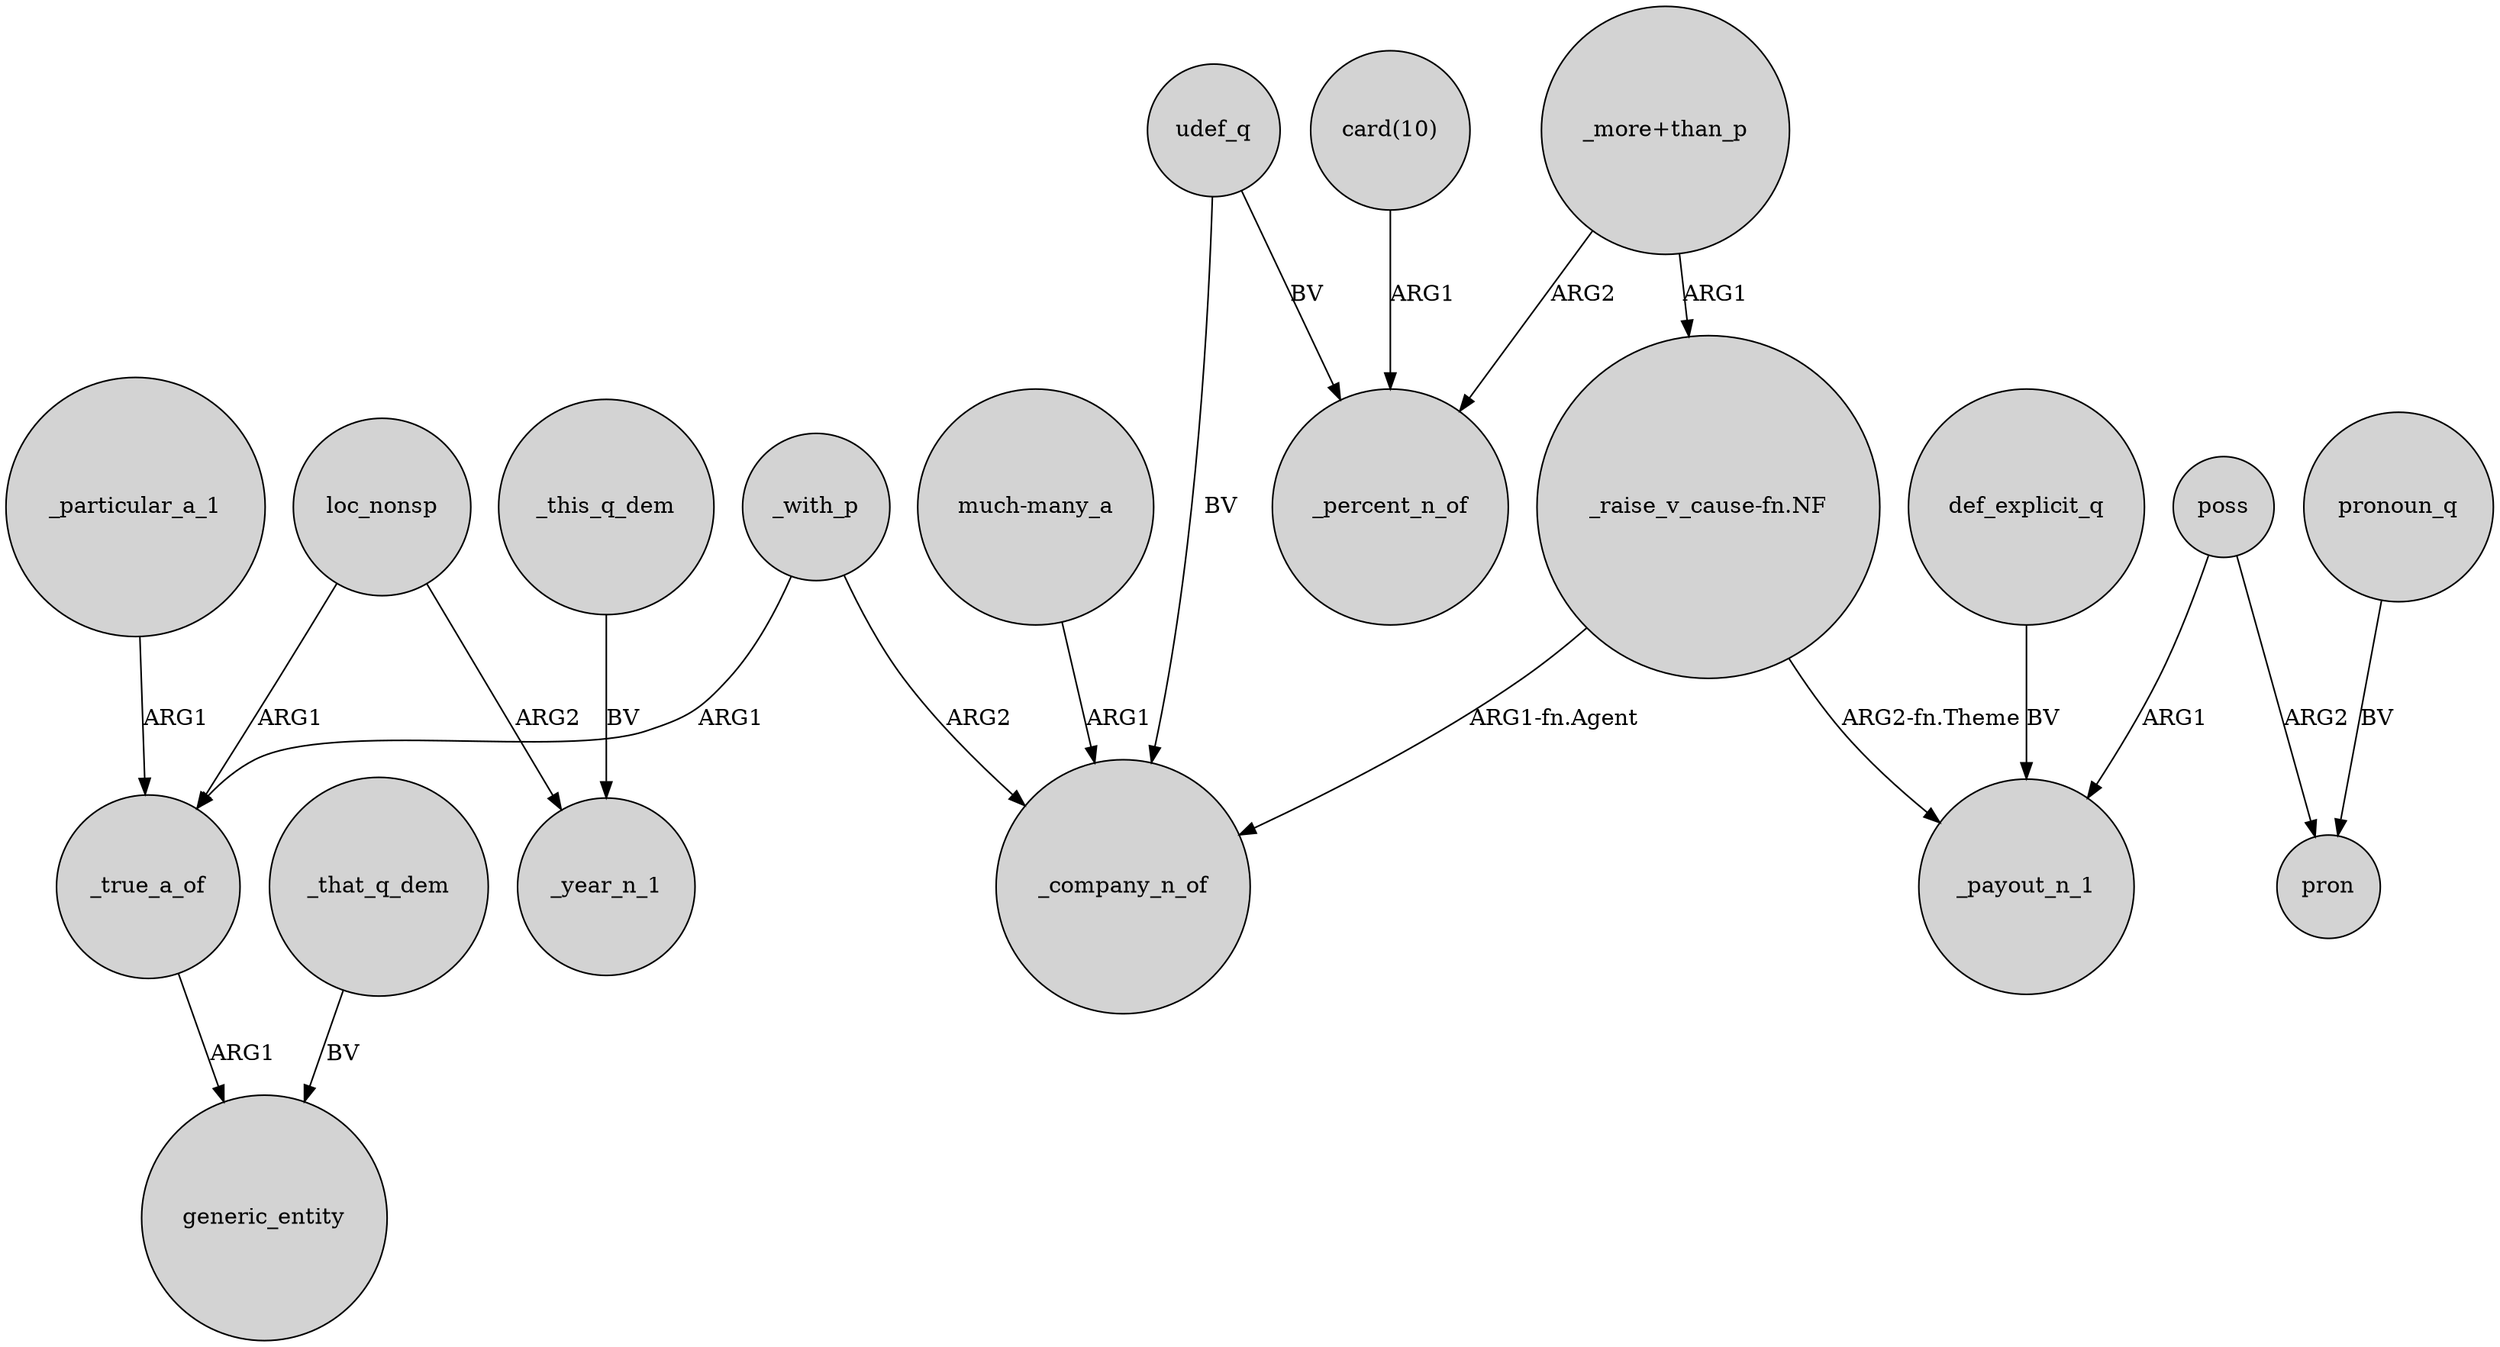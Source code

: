 digraph {
	node [shape=circle style=filled]
	_particular_a_1 -> _true_a_of [label=ARG1]
	poss -> pron [label=ARG2]
	_that_q_dem -> generic_entity [label=BV]
	"_more+than_p" -> "_raise_v_cause-fn.NF" [label=ARG1]
	_this_q_dem -> _year_n_1 [label=BV]
	def_explicit_q -> _payout_n_1 [label=BV]
	loc_nonsp -> _true_a_of [label=ARG1]
	"_raise_v_cause-fn.NF" -> _company_n_of [label="ARG1-fn.Agent"]
	"_more+than_p" -> _percent_n_of [label=ARG2]
	pronoun_q -> pron [label=BV]
	"much-many_a" -> _company_n_of [label=ARG1]
	"card(10)" -> _percent_n_of [label=ARG1]
	_with_p -> _company_n_of [label=ARG2]
	loc_nonsp -> _year_n_1 [label=ARG2]
	_true_a_of -> generic_entity [label=ARG1]
	"_raise_v_cause-fn.NF" -> _payout_n_1 [label="ARG2-fn.Theme"]
	_with_p -> _true_a_of [label=ARG1]
	udef_q -> _percent_n_of [label=BV]
	udef_q -> _company_n_of [label=BV]
	poss -> _payout_n_1 [label=ARG1]
}
